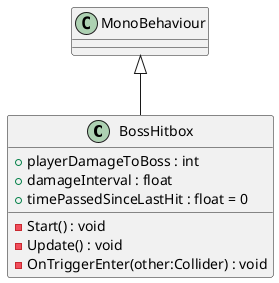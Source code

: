 @startuml
class BossHitbox {
    + playerDamageToBoss : int
    + damageInterval : float
    + timePassedSinceLastHit : float = 0
    - Start() : void
    - Update() : void
    - OnTriggerEnter(other:Collider) : void
}
MonoBehaviour <|-- BossHitbox
@enduml

